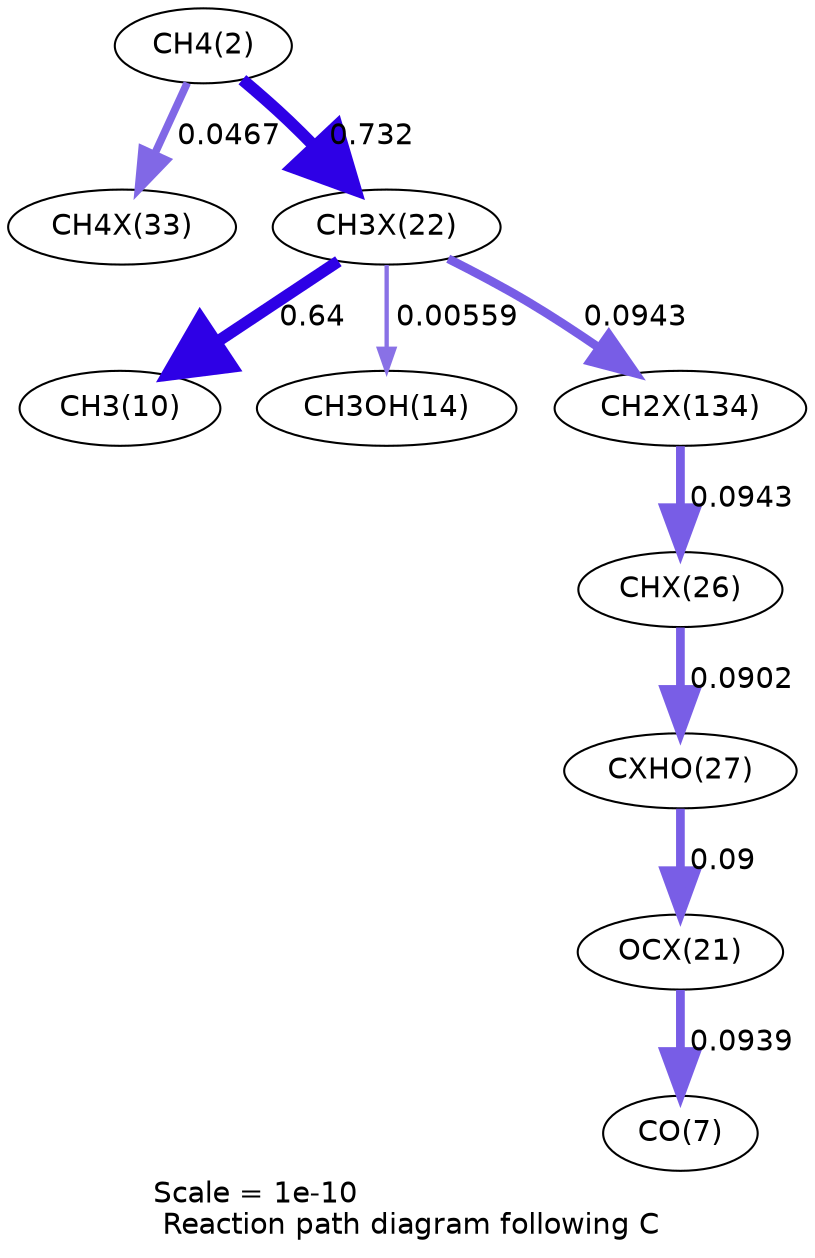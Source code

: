 digraph reaction_paths {
center=1;
s4 -> s34[fontname="Helvetica", penwidth=3.69, arrowsize=1.84, color="0.7, 0.547, 0.9"
, label=" 0.0467"];
s4 -> s30[fontname="Helvetica", penwidth=5.76, arrowsize=2.88, color="0.7, 1.23, 0.9"
, label=" 0.732"];
s30 -> s12[fontname="Helvetica", penwidth=5.66, arrowsize=2.83, color="0.7, 1.14, 0.9"
, label=" 0.64"];
s30 -> s16[fontname="Helvetica", penwidth=2.08, arrowsize=1.04, color="0.7, 0.506, 0.9"
, label=" 0.00559"];
s30 -> s45[fontname="Helvetica", penwidth=4.22, arrowsize=2.11, color="0.7, 0.594, 0.9"
, label=" 0.0943"];
s45 -> s32[fontname="Helvetica", penwidth=4.22, arrowsize=2.11, color="0.7, 0.594, 0.9"
, label=" 0.0943"];
s32 -> s33[fontname="Helvetica", penwidth=4.18, arrowsize=2.09, color="0.7, 0.59, 0.9"
, label=" 0.0902"];
s33 -> s29[fontname="Helvetica", penwidth=4.18, arrowsize=2.09, color="0.7, 0.59, 0.9"
, label=" 0.09"];
s29 -> s9[fontname="Helvetica", penwidth=4.21, arrowsize=2.11, color="0.7, 0.594, 0.9"
, label=" 0.0939"];
s4 [ fontname="Helvetica", label="CH4(2)"];
s9 [ fontname="Helvetica", label="CO(7)"];
s12 [ fontname="Helvetica", label="CH3(10)"];
s16 [ fontname="Helvetica", label="CH3OH(14)"];
s29 [ fontname="Helvetica", label="OCX(21)"];
s30 [ fontname="Helvetica", label="CH3X(22)"];
s32 [ fontname="Helvetica", label="CHX(26)"];
s33 [ fontname="Helvetica", label="CXHO(27)"];
s34 [ fontname="Helvetica", label="CH4X(33)"];
s45 [ fontname="Helvetica", label="CH2X(134)"];
 label = "Scale = 1e-10\l Reaction path diagram following C";
 fontname = "Helvetica";
}
